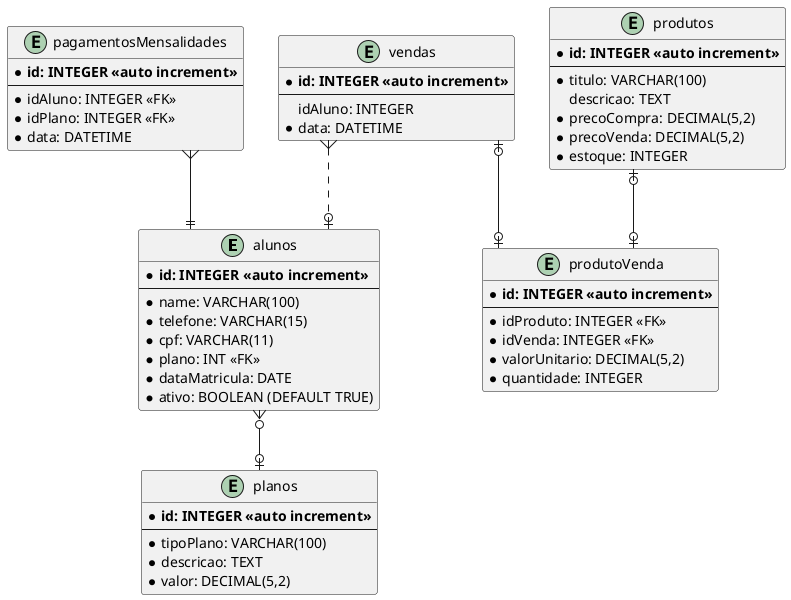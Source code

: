@startuml
skinparam linetype ortho

entity "alunos" {
* **id: INTEGER <<auto increment>>**
--
*name: VARCHAR(100)
*telefone: VARCHAR(15)
*cpf: VARCHAR(11)
*plano: INT <<FK>>
*dataMatricula: DATE
*ativo: BOOLEAN (DEFAULT TRUE)
}

entity "produtos" {
* **id: INTEGER <<auto increment>>**
--
*titulo: VARCHAR(100)
 descricao: TEXT
*precoCompra: DECIMAL(5,2)
*precoVenda: DECIMAL(5,2)
*estoque: INTEGER
}


entity "vendas" {
* **id: INTEGER <<auto increment>>**
--
 idAluno: INTEGER
*data: DATETIME
}

entity "produtoVenda" {
* **id: INTEGER <<auto increment>>**
--
*idProduto: INTEGER <<FK>>
*idVenda: INTEGER <<FK>>
*valorUnitario: DECIMAL(5,2)
*quantidade: INTEGER
}

entity "planos" {
* **id: INTEGER <<auto increment>>**
--
*tipoPlano: VARCHAR(100)
*descricao: TEXT
*valor: DECIMAL(5,2)
}

entity "pagamentosMensalidades" {
* **id: INTEGER <<auto increment>>**
--
*idAluno: INTEGER <<FK>>
*idPlano: INTEGER <<FK>>
*data: DATETIME
}

alunos }o--o|planos
vendas |o--o| produtoVenda
produtos |o--o| produtoVenda
pagamentosMensalidades }--|| alunos
vendas }..o| alunos



@enduml
